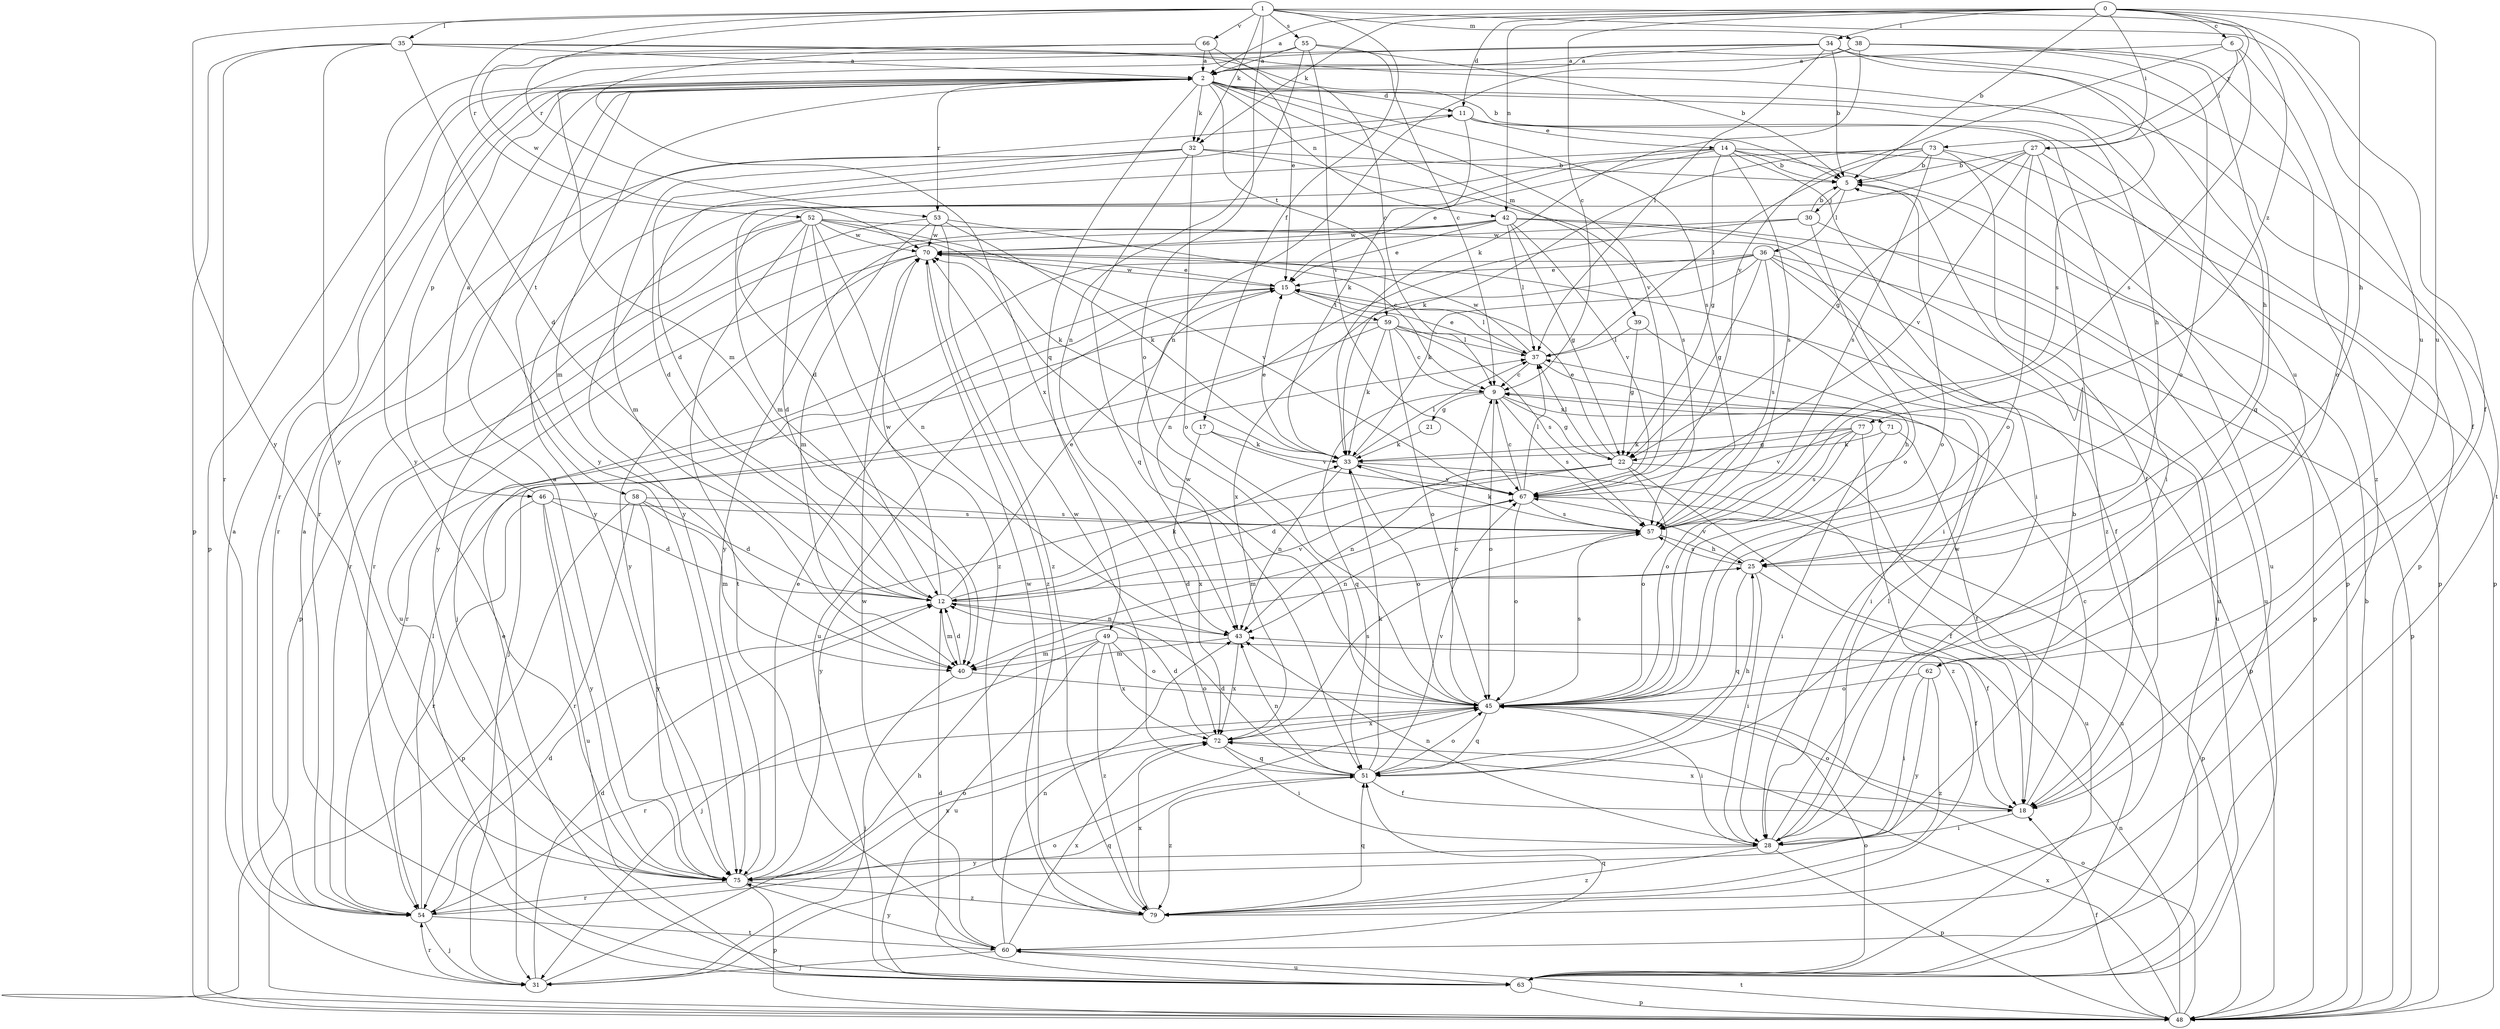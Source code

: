strict digraph  {
0;
1;
2;
5;
6;
9;
11;
12;
14;
15;
17;
18;
21;
22;
25;
27;
28;
30;
31;
32;
33;
34;
35;
36;
37;
38;
39;
40;
42;
43;
45;
46;
48;
49;
51;
52;
53;
54;
55;
57;
58;
59;
60;
62;
63;
66;
67;
70;
71;
72;
73;
75;
77;
79;
0 -> 2  [label=a];
0 -> 5  [label=b];
0 -> 6  [label=c];
0 -> 9  [label=c];
0 -> 11  [label=d];
0 -> 25  [label=h];
0 -> 27  [label=i];
0 -> 32  [label=k];
0 -> 34  [label=l];
0 -> 42  [label=n];
0 -> 62  [label=u];
0 -> 73  [label=y];
0 -> 77  [label=z];
1 -> 17  [label=f];
1 -> 18  [label=f];
1 -> 32  [label=k];
1 -> 35  [label=l];
1 -> 38  [label=m];
1 -> 45  [label=o];
1 -> 52  [label=r];
1 -> 53  [label=r];
1 -> 55  [label=s];
1 -> 62  [label=u];
1 -> 66  [label=v];
1 -> 75  [label=y];
2 -> 11  [label=d];
2 -> 25  [label=h];
2 -> 32  [label=k];
2 -> 39  [label=m];
2 -> 40  [label=m];
2 -> 42  [label=n];
2 -> 46  [label=p];
2 -> 48  [label=p];
2 -> 49  [label=q];
2 -> 53  [label=r];
2 -> 54  [label=r];
2 -> 57  [label=s];
2 -> 58  [label=t];
2 -> 59  [label=t];
2 -> 62  [label=u];
2 -> 67  [label=v];
5 -> 30  [label=j];
5 -> 36  [label=l];
5 -> 45  [label=o];
6 -> 2  [label=a];
6 -> 27  [label=i];
6 -> 45  [label=o];
6 -> 57  [label=s];
6 -> 67  [label=v];
9 -> 21  [label=g];
9 -> 22  [label=g];
9 -> 45  [label=o];
9 -> 51  [label=q];
9 -> 57  [label=s];
9 -> 71  [label=x];
11 -> 14  [label=e];
11 -> 28  [label=i];
11 -> 33  [label=k];
11 -> 48  [label=p];
11 -> 54  [label=r];
12 -> 11  [label=d];
12 -> 15  [label=e];
12 -> 33  [label=k];
12 -> 40  [label=m];
12 -> 43  [label=n];
12 -> 67  [label=v];
12 -> 70  [label=w];
14 -> 5  [label=b];
14 -> 15  [label=e];
14 -> 22  [label=g];
14 -> 28  [label=i];
14 -> 40  [label=m];
14 -> 48  [label=p];
14 -> 57  [label=s];
14 -> 63  [label=u];
14 -> 75  [label=y];
15 -> 37  [label=l];
15 -> 59  [label=t];
15 -> 63  [label=u];
15 -> 70  [label=w];
17 -> 33  [label=k];
17 -> 67  [label=v];
17 -> 72  [label=x];
18 -> 9  [label=c];
18 -> 28  [label=i];
18 -> 45  [label=o];
18 -> 72  [label=x];
21 -> 33  [label=k];
22 -> 12  [label=d];
22 -> 15  [label=e];
22 -> 18  [label=f];
22 -> 37  [label=l];
22 -> 43  [label=n];
22 -> 45  [label=o];
22 -> 63  [label=u];
22 -> 75  [label=y];
25 -> 12  [label=d];
25 -> 18  [label=f];
25 -> 28  [label=i];
25 -> 51  [label=q];
25 -> 57  [label=s];
25 -> 67  [label=v];
27 -> 5  [label=b];
27 -> 12  [label=d];
27 -> 22  [label=g];
27 -> 45  [label=o];
27 -> 48  [label=p];
27 -> 67  [label=v];
27 -> 79  [label=z];
28 -> 5  [label=b];
28 -> 37  [label=l];
28 -> 43  [label=n];
28 -> 48  [label=p];
28 -> 70  [label=w];
28 -> 75  [label=y];
28 -> 79  [label=z];
30 -> 5  [label=b];
30 -> 43  [label=n];
30 -> 45  [label=o];
30 -> 63  [label=u];
30 -> 70  [label=w];
31 -> 2  [label=a];
31 -> 12  [label=d];
31 -> 25  [label=h];
31 -> 45  [label=o];
31 -> 54  [label=r];
32 -> 5  [label=b];
32 -> 12  [label=d];
32 -> 40  [label=m];
32 -> 45  [label=o];
32 -> 51  [label=q];
32 -> 54  [label=r];
32 -> 57  [label=s];
33 -> 15  [label=e];
33 -> 37  [label=l];
33 -> 43  [label=n];
33 -> 45  [label=o];
33 -> 63  [label=u];
33 -> 67  [label=v];
34 -> 2  [label=a];
34 -> 5  [label=b];
34 -> 25  [label=h];
34 -> 37  [label=l];
34 -> 40  [label=m];
34 -> 57  [label=s];
34 -> 60  [label=t];
34 -> 75  [label=y];
35 -> 2  [label=a];
35 -> 5  [label=b];
35 -> 12  [label=d];
35 -> 18  [label=f];
35 -> 48  [label=p];
35 -> 54  [label=r];
35 -> 75  [label=y];
36 -> 15  [label=e];
36 -> 18  [label=f];
36 -> 22  [label=g];
36 -> 31  [label=j];
36 -> 33  [label=k];
36 -> 48  [label=p];
36 -> 57  [label=s];
36 -> 63  [label=u];
36 -> 72  [label=x];
37 -> 9  [label=c];
37 -> 15  [label=e];
37 -> 28  [label=i];
37 -> 70  [label=w];
38 -> 2  [label=a];
38 -> 33  [label=k];
38 -> 43  [label=n];
38 -> 45  [label=o];
38 -> 51  [label=q];
38 -> 79  [label=z];
39 -> 22  [label=g];
39 -> 25  [label=h];
39 -> 37  [label=l];
40 -> 12  [label=d];
40 -> 31  [label=j];
40 -> 45  [label=o];
42 -> 15  [label=e];
42 -> 22  [label=g];
42 -> 37  [label=l];
42 -> 48  [label=p];
42 -> 54  [label=r];
42 -> 63  [label=u];
42 -> 67  [label=v];
42 -> 70  [label=w];
42 -> 75  [label=y];
43 -> 40  [label=m];
43 -> 72  [label=x];
45 -> 9  [label=c];
45 -> 28  [label=i];
45 -> 51  [label=q];
45 -> 54  [label=r];
45 -> 57  [label=s];
45 -> 70  [label=w];
45 -> 72  [label=x];
46 -> 2  [label=a];
46 -> 12  [label=d];
46 -> 54  [label=r];
46 -> 57  [label=s];
46 -> 63  [label=u];
46 -> 75  [label=y];
48 -> 5  [label=b];
48 -> 18  [label=f];
48 -> 43  [label=n];
48 -> 45  [label=o];
48 -> 60  [label=t];
48 -> 72  [label=x];
49 -> 18  [label=f];
49 -> 31  [label=j];
49 -> 40  [label=m];
49 -> 45  [label=o];
49 -> 63  [label=u];
49 -> 72  [label=x];
49 -> 79  [label=z];
51 -> 12  [label=d];
51 -> 18  [label=f];
51 -> 25  [label=h];
51 -> 33  [label=k];
51 -> 43  [label=n];
51 -> 45  [label=o];
51 -> 67  [label=v];
51 -> 70  [label=w];
51 -> 79  [label=z];
52 -> 12  [label=d];
52 -> 28  [label=i];
52 -> 33  [label=k];
52 -> 43  [label=n];
52 -> 48  [label=p];
52 -> 60  [label=t];
52 -> 67  [label=v];
52 -> 70  [label=w];
52 -> 75  [label=y];
52 -> 79  [label=z];
53 -> 9  [label=c];
53 -> 33  [label=k];
53 -> 40  [label=m];
53 -> 54  [label=r];
53 -> 70  [label=w];
53 -> 79  [label=z];
54 -> 12  [label=d];
54 -> 31  [label=j];
54 -> 37  [label=l];
54 -> 51  [label=q];
54 -> 60  [label=t];
55 -> 2  [label=a];
55 -> 5  [label=b];
55 -> 9  [label=c];
55 -> 43  [label=n];
55 -> 67  [label=v];
55 -> 75  [label=y];
57 -> 25  [label=h];
57 -> 33  [label=k];
57 -> 43  [label=n];
58 -> 12  [label=d];
58 -> 40  [label=m];
58 -> 48  [label=p];
58 -> 54  [label=r];
58 -> 57  [label=s];
58 -> 75  [label=y];
59 -> 9  [label=c];
59 -> 31  [label=j];
59 -> 33  [label=k];
59 -> 37  [label=l];
59 -> 45  [label=o];
59 -> 48  [label=p];
59 -> 54  [label=r];
59 -> 57  [label=s];
60 -> 31  [label=j];
60 -> 43  [label=n];
60 -> 51  [label=q];
60 -> 63  [label=u];
60 -> 70  [label=w];
60 -> 72  [label=x];
60 -> 75  [label=y];
62 -> 28  [label=i];
62 -> 45  [label=o];
62 -> 75  [label=y];
62 -> 79  [label=z];
63 -> 2  [label=a];
63 -> 12  [label=d];
63 -> 15  [label=e];
63 -> 45  [label=o];
63 -> 48  [label=p];
66 -> 2  [label=a];
66 -> 9  [label=c];
66 -> 15  [label=e];
66 -> 70  [label=w];
66 -> 72  [label=x];
67 -> 9  [label=c];
67 -> 37  [label=l];
67 -> 40  [label=m];
67 -> 45  [label=o];
67 -> 48  [label=p];
67 -> 57  [label=s];
70 -> 15  [label=e];
70 -> 63  [label=u];
70 -> 75  [label=y];
70 -> 79  [label=z];
71 -> 9  [label=c];
71 -> 18  [label=f];
71 -> 28  [label=i];
71 -> 33  [label=k];
72 -> 12  [label=d];
72 -> 28  [label=i];
72 -> 51  [label=q];
72 -> 57  [label=s];
73 -> 5  [label=b];
73 -> 18  [label=f];
73 -> 33  [label=k];
73 -> 37  [label=l];
73 -> 48  [label=p];
73 -> 57  [label=s];
73 -> 75  [label=y];
75 -> 2  [label=a];
75 -> 15  [label=e];
75 -> 45  [label=o];
75 -> 48  [label=p];
75 -> 54  [label=r];
75 -> 72  [label=x];
75 -> 79  [label=z];
77 -> 22  [label=g];
77 -> 33  [label=k];
77 -> 45  [label=o];
77 -> 57  [label=s];
77 -> 67  [label=v];
77 -> 79  [label=z];
79 -> 51  [label=q];
79 -> 70  [label=w];
79 -> 72  [label=x];
}

